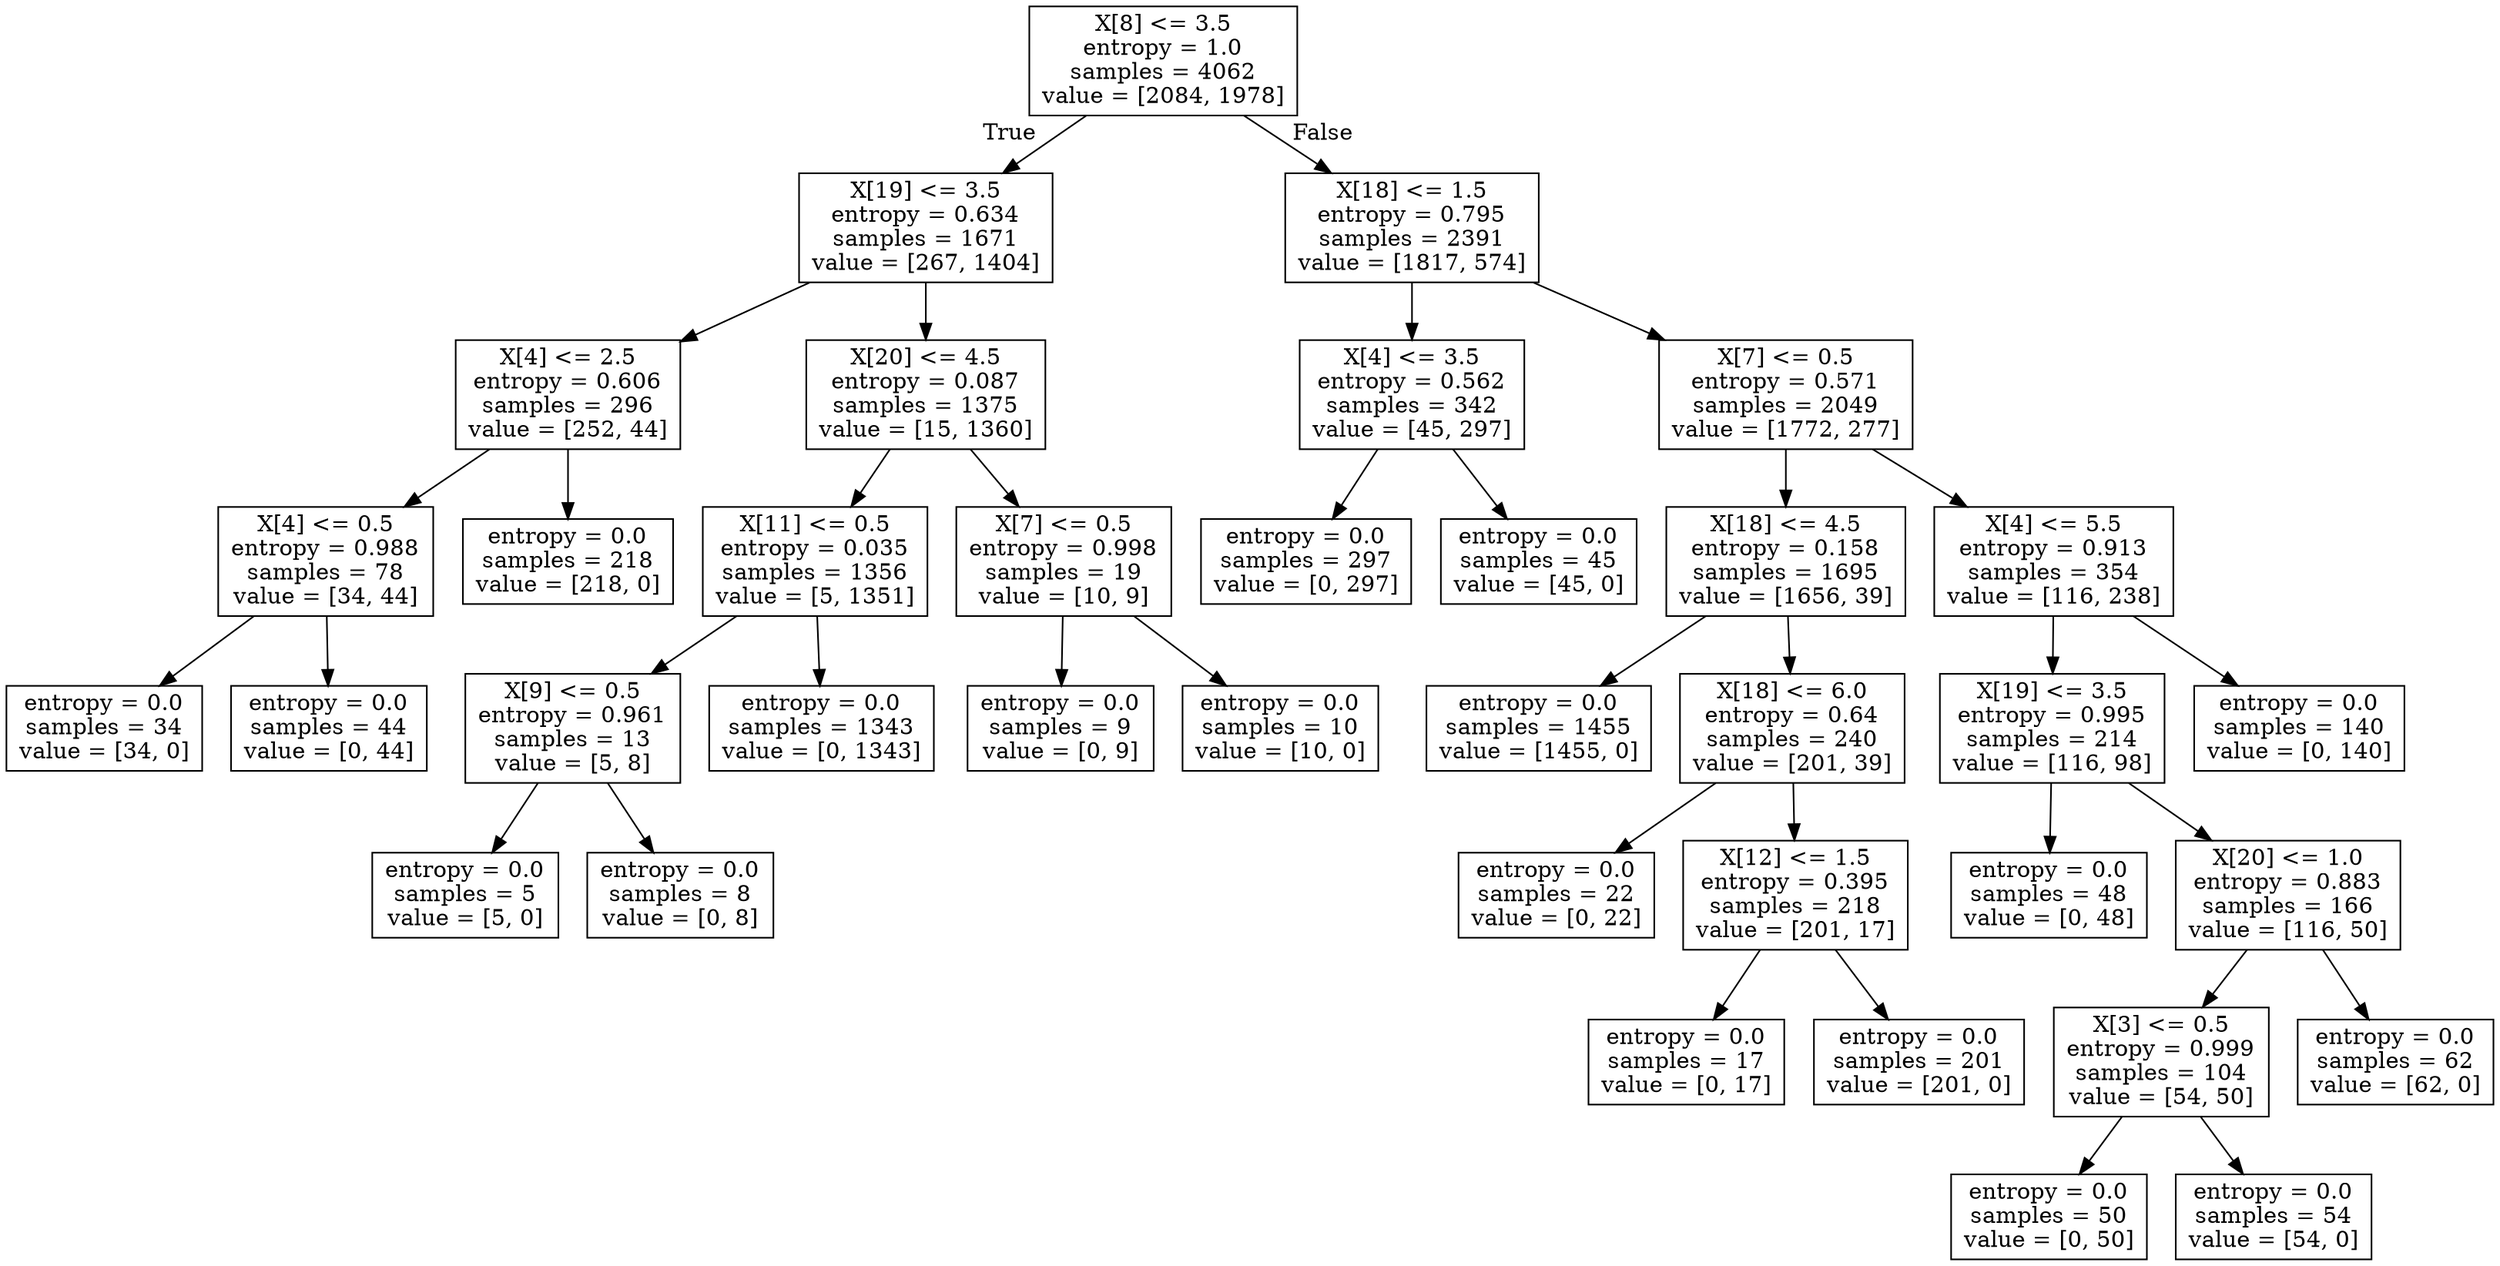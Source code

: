 digraph Tree {
node [shape=box] ;
0 [label="X[8] <= 3.5\nentropy = 1.0\nsamples = 4062\nvalue = [2084, 1978]"] ;
1 [label="X[19] <= 3.5\nentropy = 0.634\nsamples = 1671\nvalue = [267, 1404]"] ;
0 -> 1 [labeldistance=2.5, labelangle=45, headlabel="True"] ;
2 [label="X[4] <= 2.5\nentropy = 0.606\nsamples = 296\nvalue = [252, 44]"] ;
1 -> 2 ;
3 [label="X[4] <= 0.5\nentropy = 0.988\nsamples = 78\nvalue = [34, 44]"] ;
2 -> 3 ;
4 [label="entropy = 0.0\nsamples = 34\nvalue = [34, 0]"] ;
3 -> 4 ;
5 [label="entropy = 0.0\nsamples = 44\nvalue = [0, 44]"] ;
3 -> 5 ;
6 [label="entropy = 0.0\nsamples = 218\nvalue = [218, 0]"] ;
2 -> 6 ;
7 [label="X[20] <= 4.5\nentropy = 0.087\nsamples = 1375\nvalue = [15, 1360]"] ;
1 -> 7 ;
8 [label="X[11] <= 0.5\nentropy = 0.035\nsamples = 1356\nvalue = [5, 1351]"] ;
7 -> 8 ;
9 [label="X[9] <= 0.5\nentropy = 0.961\nsamples = 13\nvalue = [5, 8]"] ;
8 -> 9 ;
10 [label="entropy = 0.0\nsamples = 5\nvalue = [5, 0]"] ;
9 -> 10 ;
11 [label="entropy = 0.0\nsamples = 8\nvalue = [0, 8]"] ;
9 -> 11 ;
12 [label="entropy = 0.0\nsamples = 1343\nvalue = [0, 1343]"] ;
8 -> 12 ;
13 [label="X[7] <= 0.5\nentropy = 0.998\nsamples = 19\nvalue = [10, 9]"] ;
7 -> 13 ;
14 [label="entropy = 0.0\nsamples = 9\nvalue = [0, 9]"] ;
13 -> 14 ;
15 [label="entropy = 0.0\nsamples = 10\nvalue = [10, 0]"] ;
13 -> 15 ;
16 [label="X[18] <= 1.5\nentropy = 0.795\nsamples = 2391\nvalue = [1817, 574]"] ;
0 -> 16 [labeldistance=2.5, labelangle=-45, headlabel="False"] ;
17 [label="X[4] <= 3.5\nentropy = 0.562\nsamples = 342\nvalue = [45, 297]"] ;
16 -> 17 ;
18 [label="entropy = 0.0\nsamples = 297\nvalue = [0, 297]"] ;
17 -> 18 ;
19 [label="entropy = 0.0\nsamples = 45\nvalue = [45, 0]"] ;
17 -> 19 ;
20 [label="X[7] <= 0.5\nentropy = 0.571\nsamples = 2049\nvalue = [1772, 277]"] ;
16 -> 20 ;
21 [label="X[18] <= 4.5\nentropy = 0.158\nsamples = 1695\nvalue = [1656, 39]"] ;
20 -> 21 ;
22 [label="entropy = 0.0\nsamples = 1455\nvalue = [1455, 0]"] ;
21 -> 22 ;
23 [label="X[18] <= 6.0\nentropy = 0.64\nsamples = 240\nvalue = [201, 39]"] ;
21 -> 23 ;
24 [label="entropy = 0.0\nsamples = 22\nvalue = [0, 22]"] ;
23 -> 24 ;
25 [label="X[12] <= 1.5\nentropy = 0.395\nsamples = 218\nvalue = [201, 17]"] ;
23 -> 25 ;
26 [label="entropy = 0.0\nsamples = 17\nvalue = [0, 17]"] ;
25 -> 26 ;
27 [label="entropy = 0.0\nsamples = 201\nvalue = [201, 0]"] ;
25 -> 27 ;
28 [label="X[4] <= 5.5\nentropy = 0.913\nsamples = 354\nvalue = [116, 238]"] ;
20 -> 28 ;
29 [label="X[19] <= 3.5\nentropy = 0.995\nsamples = 214\nvalue = [116, 98]"] ;
28 -> 29 ;
30 [label="entropy = 0.0\nsamples = 48\nvalue = [0, 48]"] ;
29 -> 30 ;
31 [label="X[20] <= 1.0\nentropy = 0.883\nsamples = 166\nvalue = [116, 50]"] ;
29 -> 31 ;
32 [label="X[3] <= 0.5\nentropy = 0.999\nsamples = 104\nvalue = [54, 50]"] ;
31 -> 32 ;
33 [label="entropy = 0.0\nsamples = 50\nvalue = [0, 50]"] ;
32 -> 33 ;
34 [label="entropy = 0.0\nsamples = 54\nvalue = [54, 0]"] ;
32 -> 34 ;
35 [label="entropy = 0.0\nsamples = 62\nvalue = [62, 0]"] ;
31 -> 35 ;
36 [label="entropy = 0.0\nsamples = 140\nvalue = [0, 140]"] ;
28 -> 36 ;
}